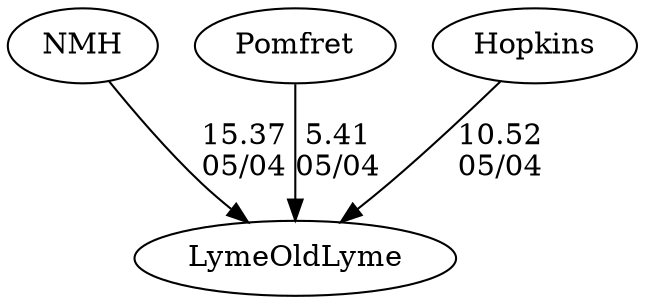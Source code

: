 digraph boys4foursLymeOldLyme {NMH [URL="boys4foursLymeOldLymeNMH.html"];Pomfret [URL="boys4foursLymeOldLymePomfret.html"];Hopkins [URL="boys4foursLymeOldLymeHopkins.html"];LymeOldLyme [URL="boys4foursLymeOldLymeLymeOldLyme.html"];NMH -> LymeOldLyme[label="15.37
05/04", weight="85", tooltip="Founder's Day Regatta			
", URL="", random="random"]; 
Hopkins -> LymeOldLyme[label="10.52
05/04", weight="90", tooltip="Founder's Day Regatta			
", URL="", random="random"]; 
Pomfret -> LymeOldLyme[label="5.41
05/04", weight="95", tooltip="Founder's Day Regatta			
", URL="", random="random"]}